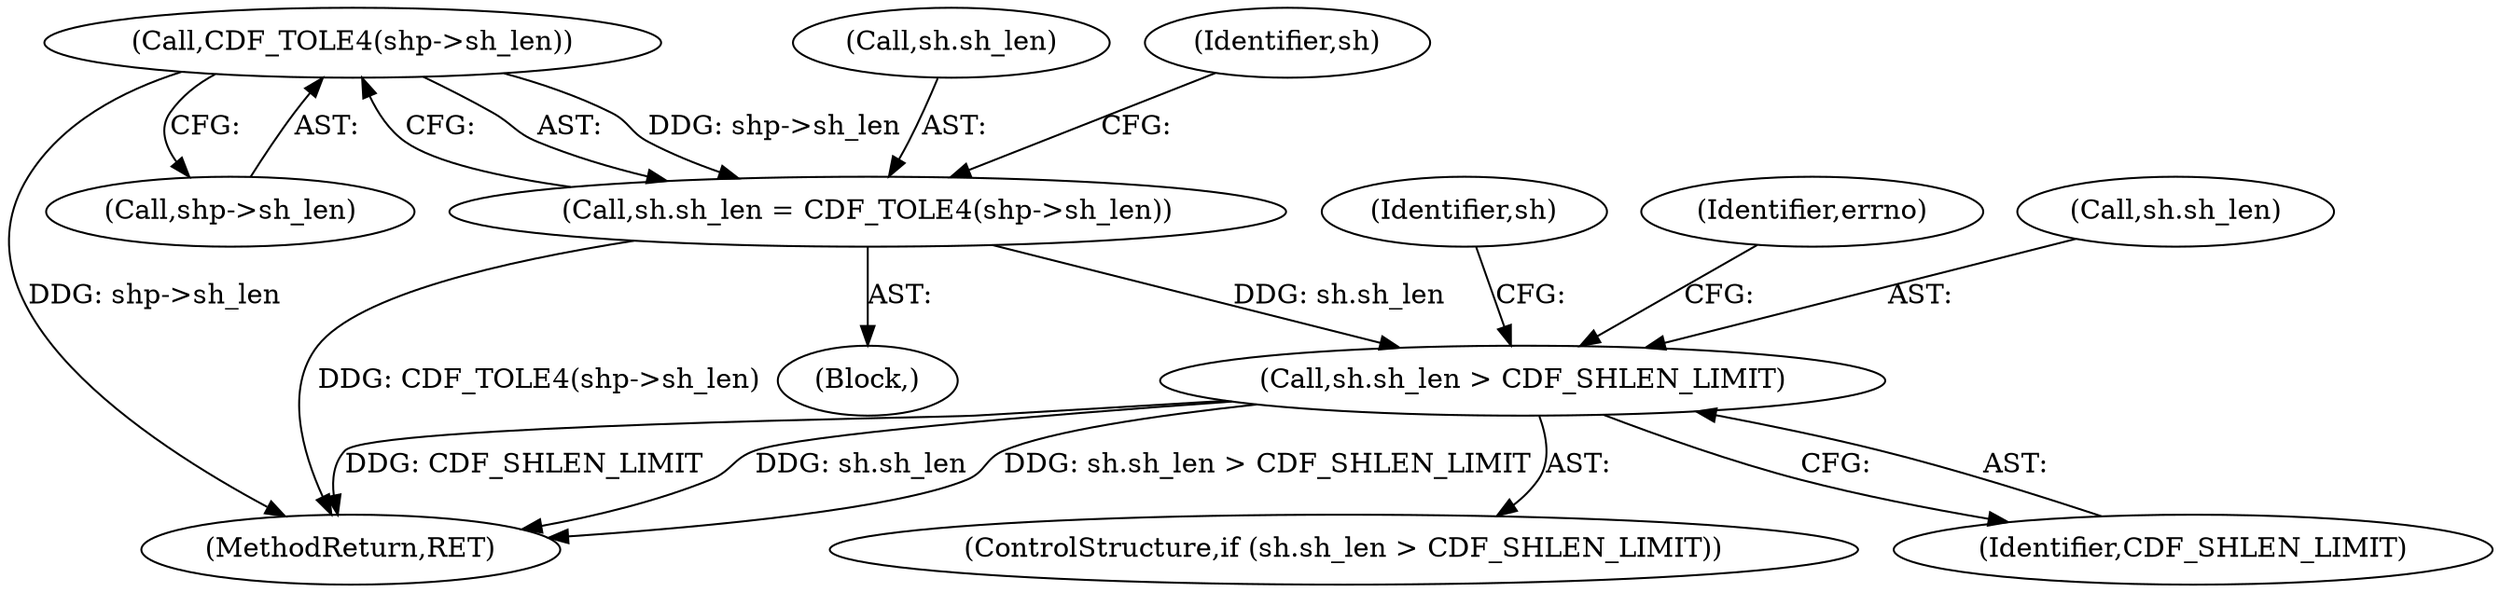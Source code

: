 digraph "0_file_1aec04dbf8a24b8a6ba64c4f74efa0628e36db0b@pointer" {
"1000153" [label="(Call,CDF_TOLE4(shp->sh_len))"];
"1000149" [label="(Call,sh.sh_len = CDF_TOLE4(shp->sh_len))"];
"1000158" [label="(Call,sh.sh_len > CDF_SHLEN_LIMIT)"];
"1000841" [label="(MethodReturn,RET)"];
"1000157" [label="(ControlStructure,if (sh.sh_len > CDF_SHLEN_LIMIT))"];
"1000170" [label="(Identifier,sh)"];
"1000165" [label="(Identifier,errno)"];
"1000150" [label="(Call,sh.sh_len)"];
"1000160" [label="(Identifier,sh)"];
"1000149" [label="(Call,sh.sh_len = CDF_TOLE4(shp->sh_len))"];
"1000159" [label="(Call,sh.sh_len)"];
"1000153" [label="(Call,CDF_TOLE4(shp->sh_len))"];
"1000158" [label="(Call,sh.sh_len > CDF_SHLEN_LIMIT)"];
"1000162" [label="(Identifier,CDF_SHLEN_LIMIT)"];
"1000154" [label="(Call,shp->sh_len)"];
"1000107" [label="(Block,)"];
"1000153" -> "1000149"  [label="AST: "];
"1000153" -> "1000154"  [label="CFG: "];
"1000154" -> "1000153"  [label="AST: "];
"1000149" -> "1000153"  [label="CFG: "];
"1000153" -> "1000841"  [label="DDG: shp->sh_len"];
"1000153" -> "1000149"  [label="DDG: shp->sh_len"];
"1000149" -> "1000107"  [label="AST: "];
"1000150" -> "1000149"  [label="AST: "];
"1000160" -> "1000149"  [label="CFG: "];
"1000149" -> "1000841"  [label="DDG: CDF_TOLE4(shp->sh_len)"];
"1000149" -> "1000158"  [label="DDG: sh.sh_len"];
"1000158" -> "1000157"  [label="AST: "];
"1000158" -> "1000162"  [label="CFG: "];
"1000159" -> "1000158"  [label="AST: "];
"1000162" -> "1000158"  [label="AST: "];
"1000165" -> "1000158"  [label="CFG: "];
"1000170" -> "1000158"  [label="CFG: "];
"1000158" -> "1000841"  [label="DDG: sh.sh_len"];
"1000158" -> "1000841"  [label="DDG: sh.sh_len > CDF_SHLEN_LIMIT"];
"1000158" -> "1000841"  [label="DDG: CDF_SHLEN_LIMIT"];
}
